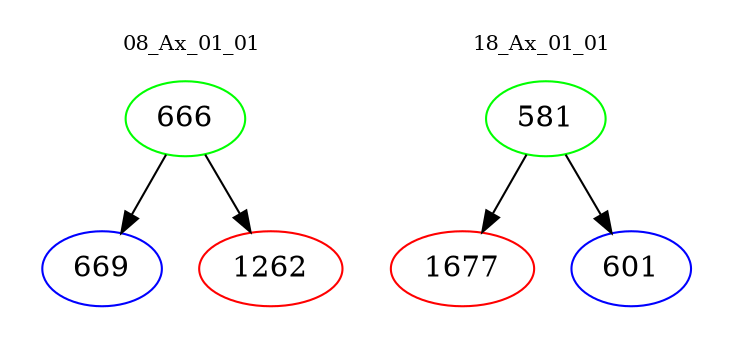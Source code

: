 digraph{
subgraph cluster_0 {
color = white
label = "08_Ax_01_01";
fontsize=10;
T0_666 [label="666", color="green"]
T0_666 -> T0_669 [color="black"]
T0_669 [label="669", color="blue"]
T0_666 -> T0_1262 [color="black"]
T0_1262 [label="1262", color="red"]
}
subgraph cluster_1 {
color = white
label = "18_Ax_01_01";
fontsize=10;
T1_581 [label="581", color="green"]
T1_581 -> T1_1677 [color="black"]
T1_1677 [label="1677", color="red"]
T1_581 -> T1_601 [color="black"]
T1_601 [label="601", color="blue"]
}
}
